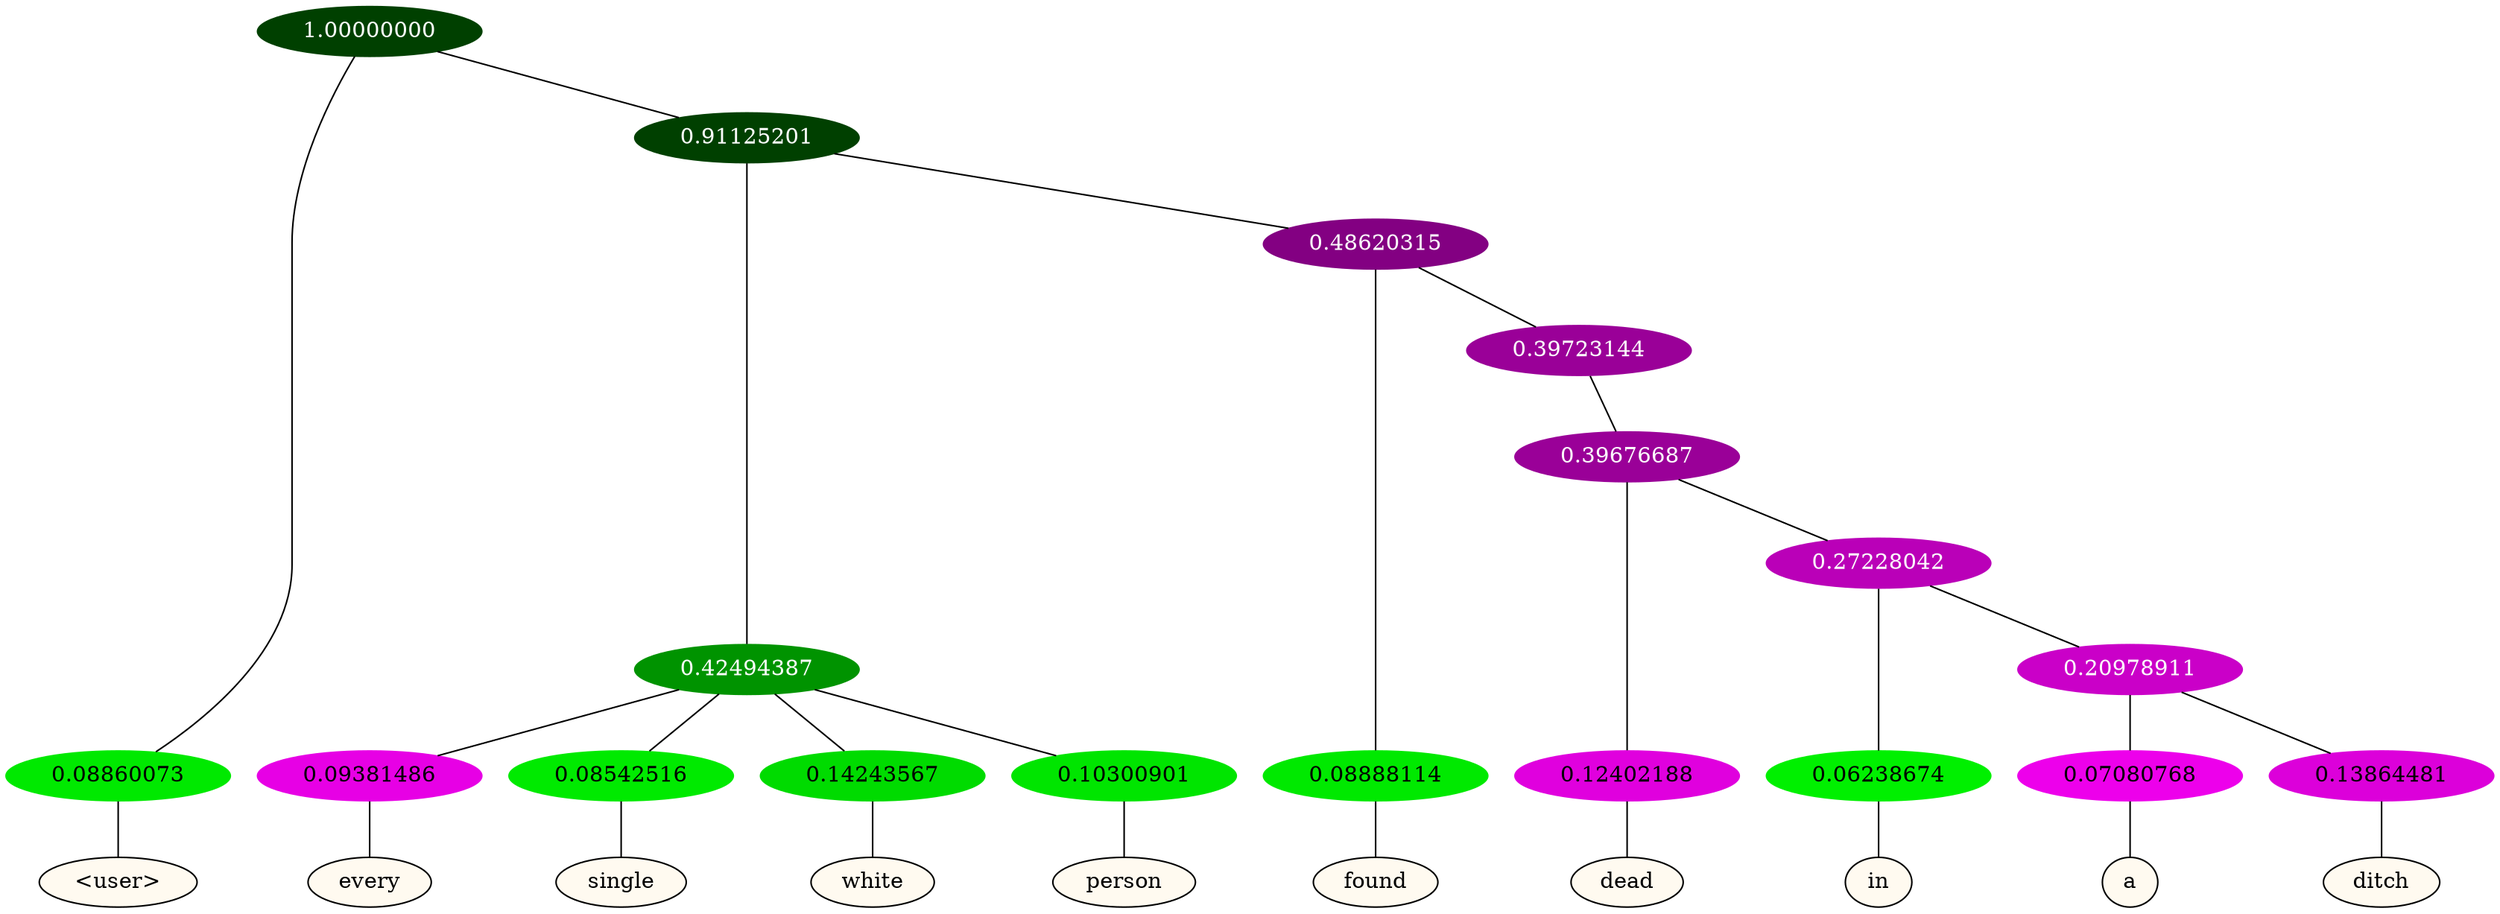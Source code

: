 graph {
	node [format=png height=0.15 nodesep=0.001 ordering=out overlap=prism overlap_scaling=0.01 ranksep=0.001 ratio=0.2 style=filled width=0.15]
	{
		rank=same
		a_w_1 [label="\<user\>" color=black fillcolor=floralwhite style="filled,solid"]
		a_w_5 [label=every color=black fillcolor=floralwhite style="filled,solid"]
		a_w_6 [label=single color=black fillcolor=floralwhite style="filled,solid"]
		a_w_7 [label=white color=black fillcolor=floralwhite style="filled,solid"]
		a_w_8 [label=person color=black fillcolor=floralwhite style="filled,solid"]
		a_w_9 [label=found color=black fillcolor=floralwhite style="filled,solid"]
		a_w_12 [label=dead color=black fillcolor=floralwhite style="filled,solid"]
		a_w_14 [label=in color=black fillcolor=floralwhite style="filled,solid"]
		a_w_16 [label=a color=black fillcolor=floralwhite style="filled,solid"]
		a_w_17 [label=ditch color=black fillcolor=floralwhite style="filled,solid"]
	}
	a_n_1 -- a_w_1
	a_n_5 -- a_w_5
	a_n_6 -- a_w_6
	a_n_7 -- a_w_7
	a_n_8 -- a_w_8
	a_n_9 -- a_w_9
	a_n_12 -- a_w_12
	a_n_14 -- a_w_14
	a_n_16 -- a_w_16
	a_n_17 -- a_w_17
	{
		rank=same
		a_n_1 [label=0.08860073 color="0.334 1.000 0.911" fontcolor=black]
		a_n_5 [label=0.09381486 color="0.835 1.000 0.906" fontcolor=black]
		a_n_6 [label=0.08542516 color="0.334 1.000 0.915" fontcolor=black]
		a_n_7 [label=0.14243567 color="0.334 1.000 0.858" fontcolor=black]
		a_n_8 [label=0.10300901 color="0.334 1.000 0.897" fontcolor=black]
		a_n_9 [label=0.08888114 color="0.334 1.000 0.911" fontcolor=black]
		a_n_12 [label=0.12402188 color="0.835 1.000 0.876" fontcolor=black]
		a_n_14 [label=0.06238674 color="0.334 1.000 0.938" fontcolor=black]
		a_n_16 [label=0.07080768 color="0.835 1.000 0.929" fontcolor=black]
		a_n_17 [label=0.13864481 color="0.835 1.000 0.861" fontcolor=black]
	}
	a_n_0 [label=1.00000000 color="0.334 1.000 0.250" fontcolor=grey99]
	a_n_0 -- a_n_1
	a_n_2 [label=0.91125201 color="0.334 1.000 0.250" fontcolor=grey99]
	a_n_0 -- a_n_2
	a_n_3 [label=0.42494387 color="0.334 1.000 0.575" fontcolor=grey99]
	a_n_2 -- a_n_3
	a_n_4 [label=0.48620315 color="0.835 1.000 0.514" fontcolor=grey99]
	a_n_2 -- a_n_4
	a_n_3 -- a_n_5
	a_n_3 -- a_n_6
	a_n_3 -- a_n_7
	a_n_3 -- a_n_8
	a_n_4 -- a_n_9
	a_n_10 [label=0.39723144 color="0.835 1.000 0.603" fontcolor=grey99]
	a_n_4 -- a_n_10
	a_n_11 [label=0.39676687 color="0.835 1.000 0.603" fontcolor=grey99]
	a_n_10 -- a_n_11
	a_n_11 -- a_n_12
	a_n_13 [label=0.27228042 color="0.835 1.000 0.728" fontcolor=grey99]
	a_n_11 -- a_n_13
	a_n_13 -- a_n_14
	a_n_15 [label=0.20978911 color="0.835 1.000 0.790" fontcolor=grey99]
	a_n_13 -- a_n_15
	a_n_15 -- a_n_16
	a_n_15 -- a_n_17
}
